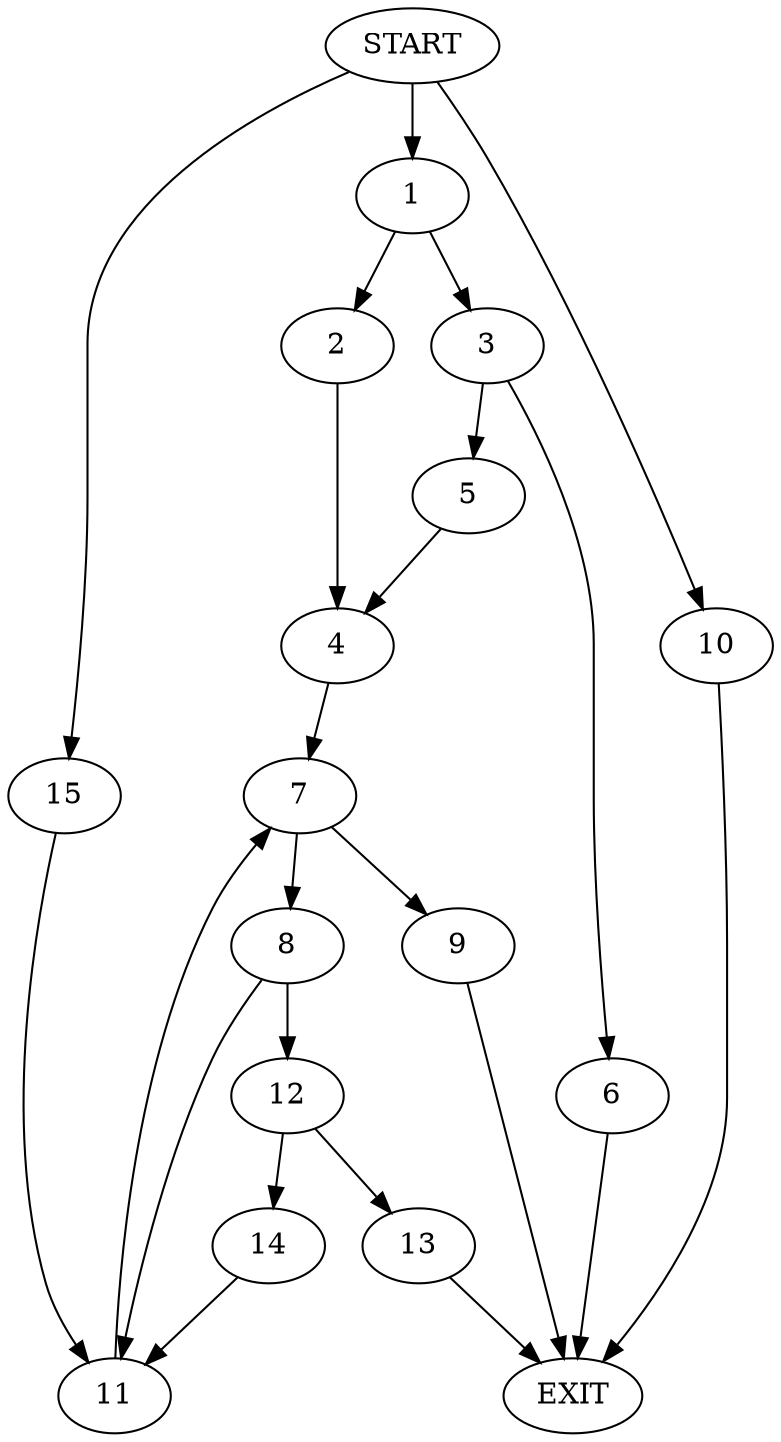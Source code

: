 digraph {
0 [label="START"]
16 [label="EXIT"]
0 -> 1
1 -> 2
1 -> 3
2 -> 4
3 -> 5
3 -> 6
5 -> 4
6 -> 16
4 -> 7
7 -> 8
7 -> 9
0 -> 10
10 -> 16
8 -> 11
8 -> 12
9 -> 16
12 -> 13
12 -> 14
11 -> 7
14 -> 11
13 -> 16
0 -> 15
15 -> 11
}
